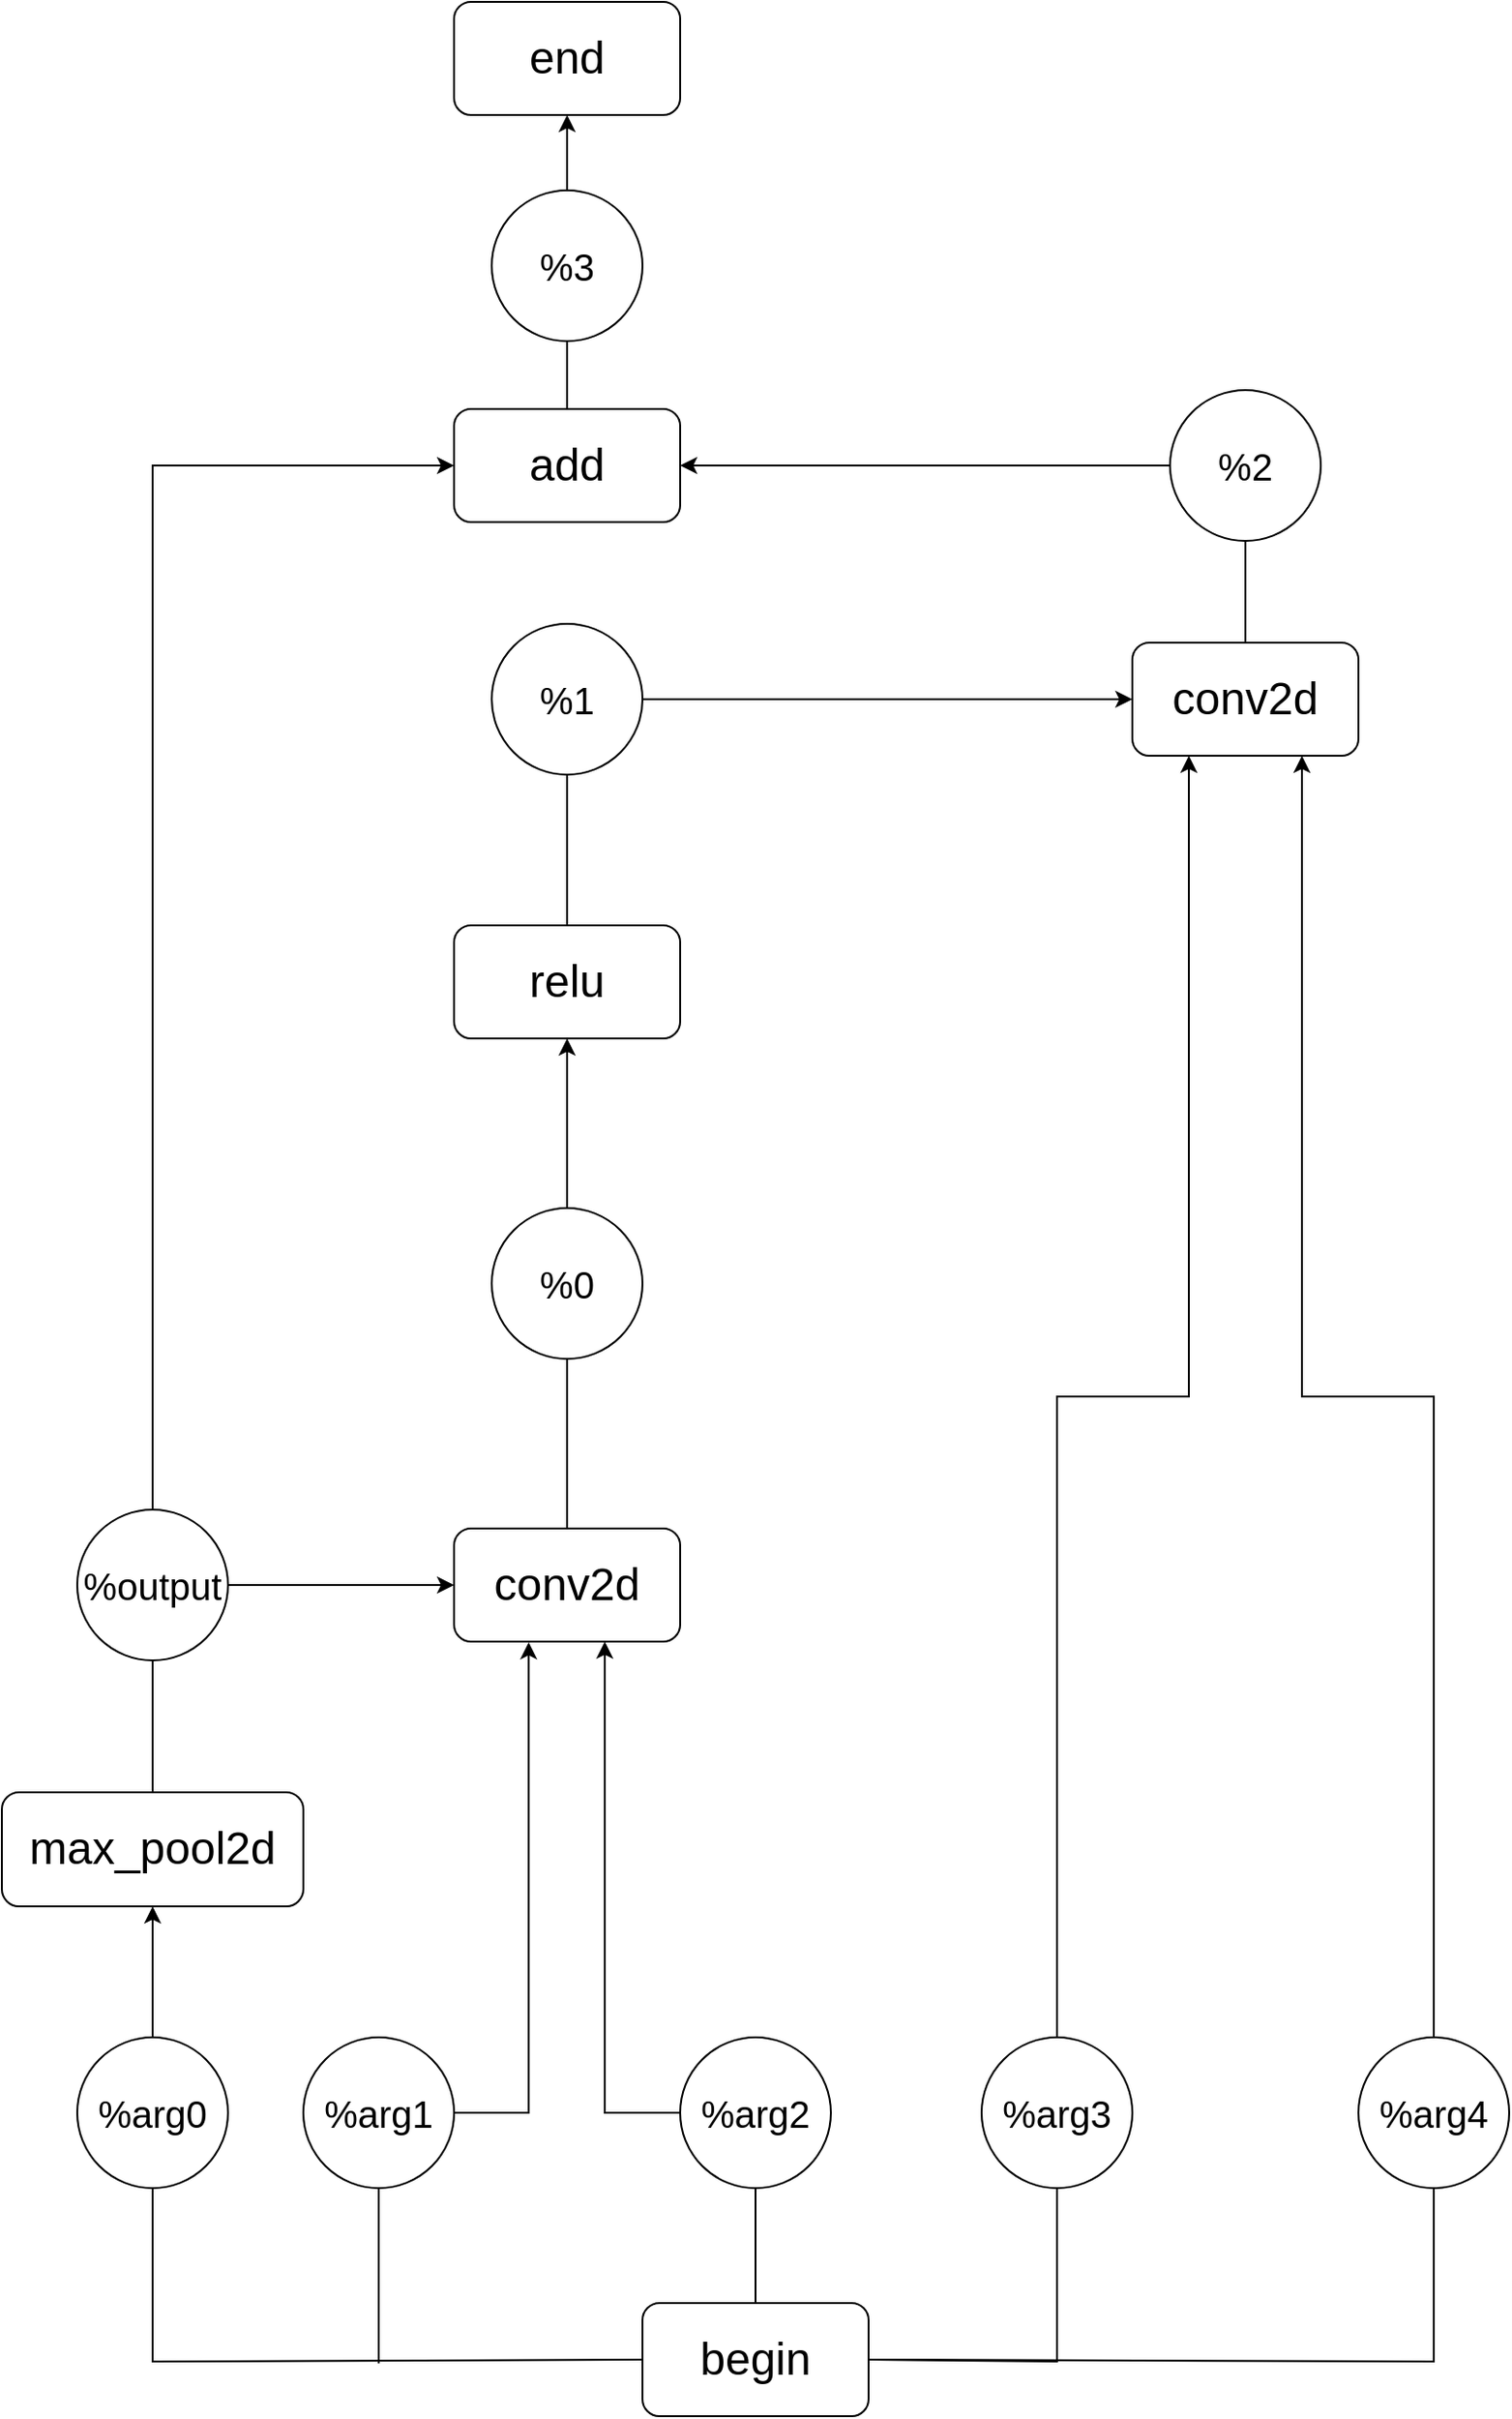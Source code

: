<mxfile version="14.6.13" type="device"><diagram id="4vxDr7a2lxPVbtiYyTQM" name="第 1 页"><mxGraphModel dx="1303" dy="828" grid="1" gridSize="10" guides="1" tooltips="1" connect="1" arrows="1" fold="1" page="1" pageScale="1" pageWidth="827" pageHeight="1169" math="0" shadow="0"><root><mxCell id="0"/><mxCell id="1" parent="0"/><mxCell id="gkkXkvTUN2O800aJlGGy-29" value="" style="edgeStyle=orthogonalEdgeStyle;rounded=0;orthogonalLoop=1;jettySize=auto;html=1;" edge="1" parent="1" source="5wIexTT4TIDYR6hPRsnL-16" target="5wIexTT4TIDYR6hPRsnL-32"><mxGeometry relative="1" as="geometry"/></mxCell><mxCell id="5wIexTT4TIDYR6hPRsnL-16" value="&lt;font style=&quot;font-size: 20px&quot;&gt;%arg0&lt;/font&gt;" style="ellipse;whiteSpace=wrap;html=1;aspect=fixed;direction=west;" parent="1" vertex="1"><mxGeometry x="40" y="1080" width="80" height="80" as="geometry"/></mxCell><mxCell id="5wIexTT4TIDYR6hPRsnL-32" value="&lt;span style=&quot;font-size: 24px&quot;&gt;max_pool2d&lt;/span&gt;" style="rounded=1;whiteSpace=wrap;html=1;" parent="1" vertex="1"><mxGeometry y="950" width="160" height="60.5" as="geometry"/></mxCell><mxCell id="gkkXkvTUN2O800aJlGGy-32" value="" style="edgeStyle=orthogonalEdgeStyle;rounded=0;orthogonalLoop=1;jettySize=auto;html=1;" edge="1" parent="1" source="Wimu9UXvPoV2IROFqhUI-4" target="gkkXkvTUN2O800aJlGGy-1"><mxGeometry relative="1" as="geometry"/></mxCell><mxCell id="gkkXkvTUN2O800aJlGGy-62" value="" style="edgeStyle=orthogonalEdgeStyle;rounded=0;orthogonalLoop=1;jettySize=auto;html=1;entryX=0;entryY=0.5;entryDx=0;entryDy=0;exitX=0.5;exitY=1;exitDx=0;exitDy=0;" edge="1" parent="1" source="Wimu9UXvPoV2IROFqhUI-4" target="gkkXkvTUN2O800aJlGGy-54"><mxGeometry relative="1" as="geometry"><mxPoint x="80" y="720" as="targetPoint"/></mxGeometry></mxCell><mxCell id="Wimu9UXvPoV2IROFqhUI-4" value="&lt;font style=&quot;font-size: 20px&quot;&gt;%output&lt;/font&gt;" style="ellipse;whiteSpace=wrap;html=1;aspect=fixed;direction=west;" parent="1" vertex="1"><mxGeometry x="40" y="800" width="80" height="80" as="geometry"/></mxCell><mxCell id="gkkXkvTUN2O800aJlGGy-1" value="&lt;span style=&quot;font-size: 24px&quot;&gt;conv2d&lt;/span&gt;" style="rounded=1;whiteSpace=wrap;html=1;" vertex="1" parent="1"><mxGeometry x="240" y="810" width="120" height="60" as="geometry"/></mxCell><mxCell id="gkkXkvTUN2O800aJlGGy-31" value="" style="edgeStyle=orthogonalEdgeStyle;rounded=0;orthogonalLoop=1;jettySize=auto;html=1;entryX=0.355;entryY=1.006;entryDx=0;entryDy=0;entryPerimeter=0;exitX=0;exitY=0.5;exitDx=0;exitDy=0;" edge="1" parent="1"><mxGeometry relative="1" as="geometry"><mxPoint x="237.0" y="1120" as="sourcePoint"/><mxPoint x="279.6" y="870.36" as="targetPoint"/><Array as="points"><mxPoint x="280" y="1120"/></Array></mxGeometry></mxCell><mxCell id="gkkXkvTUN2O800aJlGGy-3" value="&lt;font style=&quot;font-size: 20px&quot;&gt;%arg1&lt;/font&gt;" style="ellipse;whiteSpace=wrap;html=1;aspect=fixed;direction=west;" vertex="1" parent="1"><mxGeometry x="160" y="1080" width="80" height="80" as="geometry"/></mxCell><mxCell id="gkkXkvTUN2O800aJlGGy-28" value="" style="edgeStyle=orthogonalEdgeStyle;rounded=0;orthogonalLoop=1;jettySize=auto;html=1;exitX=1;exitY=0.5;exitDx=0;exitDy=0;" edge="1" parent="1"><mxGeometry relative="1" as="geometry"><mxPoint x="360.0" y="1120" as="sourcePoint"/><mxPoint x="320" y="870" as="targetPoint"/><Array as="points"><mxPoint x="320" y="1120"/></Array></mxGeometry></mxCell><mxCell id="gkkXkvTUN2O800aJlGGy-4" value="&lt;font style=&quot;font-size: 20px&quot;&gt;%arg2&lt;/font&gt;" style="ellipse;whiteSpace=wrap;html=1;aspect=fixed;direction=west;" vertex="1" parent="1"><mxGeometry x="360" y="1080" width="80" height="80" as="geometry"/></mxCell><mxCell id="gkkXkvTUN2O800aJlGGy-37" value="" style="edgeStyle=orthogonalEdgeStyle;rounded=0;orthogonalLoop=1;jettySize=auto;html=1;" edge="1" parent="1" source="gkkXkvTUN2O800aJlGGy-14" target="gkkXkvTUN2O800aJlGGy-36"><mxGeometry relative="1" as="geometry"/></mxCell><mxCell id="gkkXkvTUN2O800aJlGGy-14" value="&lt;font style=&quot;font-size: 20px&quot;&gt;%0&lt;br&gt;&lt;/font&gt;" style="ellipse;whiteSpace=wrap;html=1;aspect=fixed;direction=west;" vertex="1" parent="1"><mxGeometry x="260" y="640" width="80" height="80" as="geometry"/></mxCell><mxCell id="gkkXkvTUN2O800aJlGGy-36" value="&lt;span style=&quot;font-size: 24px&quot;&gt;relu&lt;/span&gt;" style="rounded=1;whiteSpace=wrap;html=1;" vertex="1" parent="1"><mxGeometry x="240" y="490" width="120" height="60" as="geometry"/></mxCell><mxCell id="gkkXkvTUN2O800aJlGGy-50" value="" style="edgeStyle=orthogonalEdgeStyle;rounded=0;orthogonalLoop=1;jettySize=auto;html=1;entryX=0;entryY=0.5;entryDx=0;entryDy=0;" edge="1" parent="1" source="gkkXkvTUN2O800aJlGGy-40" target="gkkXkvTUN2O800aJlGGy-42"><mxGeometry relative="1" as="geometry"><mxPoint x="420" y="370" as="targetPoint"/></mxGeometry></mxCell><mxCell id="gkkXkvTUN2O800aJlGGy-40" value="&lt;font style=&quot;font-size: 20px&quot;&gt;%1&lt;br&gt;&lt;/font&gt;" style="ellipse;whiteSpace=wrap;html=1;aspect=fixed;direction=west;" vertex="1" parent="1"><mxGeometry x="260" y="330" width="80" height="80" as="geometry"/></mxCell><mxCell id="gkkXkvTUN2O800aJlGGy-42" value="&lt;span style=&quot;font-size: 24px&quot;&gt;conv2d&lt;/span&gt;" style="rounded=1;whiteSpace=wrap;html=1;" vertex="1" parent="1"><mxGeometry x="600" y="340" width="120" height="60" as="geometry"/></mxCell><mxCell id="gkkXkvTUN2O800aJlGGy-46" value="" style="edgeStyle=orthogonalEdgeStyle;rounded=0;orthogonalLoop=1;jettySize=auto;html=1;exitX=0.5;exitY=1;exitDx=0;exitDy=0;entryX=0.25;entryY=1;entryDx=0;entryDy=0;" edge="1" parent="1" source="gkkXkvTUN2O800aJlGGy-43" target="gkkXkvTUN2O800aJlGGy-42"><mxGeometry relative="1" as="geometry"><mxPoint x="640" y="550" as="targetPoint"/></mxGeometry></mxCell><mxCell id="gkkXkvTUN2O800aJlGGy-43" value="&lt;font style=&quot;font-size: 20px&quot;&gt;%arg3&lt;/font&gt;" style="ellipse;whiteSpace=wrap;html=1;aspect=fixed;direction=west;" vertex="1" parent="1"><mxGeometry x="520" y="1080" width="80" height="80" as="geometry"/></mxCell><mxCell id="gkkXkvTUN2O800aJlGGy-48" value="" style="edgeStyle=orthogonalEdgeStyle;rounded=0;orthogonalLoop=1;jettySize=auto;html=1;exitX=0.5;exitY=1;exitDx=0;exitDy=0;entryX=0.75;entryY=1;entryDx=0;entryDy=0;" edge="1" parent="1" source="gkkXkvTUN2O800aJlGGy-44" target="gkkXkvTUN2O800aJlGGy-42"><mxGeometry relative="1" as="geometry"><mxPoint x="690" y="470" as="targetPoint"/><Array as="points"><mxPoint x="760" y="740"/><mxPoint x="690" y="740"/></Array></mxGeometry></mxCell><mxCell id="gkkXkvTUN2O800aJlGGy-44" value="&lt;font style=&quot;font-size: 20px&quot;&gt;%arg4&lt;/font&gt;" style="ellipse;whiteSpace=wrap;html=1;aspect=fixed;direction=west;" vertex="1" parent="1"><mxGeometry x="720" y="1080" width="80" height="80" as="geometry"/></mxCell><mxCell id="gkkXkvTUN2O800aJlGGy-58" value="" style="edgeStyle=orthogonalEdgeStyle;rounded=0;orthogonalLoop=1;jettySize=auto;html=1;entryX=1;entryY=0.5;entryDx=0;entryDy=0;" edge="1" parent="1" source="gkkXkvTUN2O800aJlGGy-53" target="gkkXkvTUN2O800aJlGGy-54"><mxGeometry relative="1" as="geometry"><mxPoint x="540" y="256" as="targetPoint"/></mxGeometry></mxCell><mxCell id="gkkXkvTUN2O800aJlGGy-53" value="&lt;font style=&quot;font-size: 20px&quot;&gt;%2&lt;br&gt;&lt;/font&gt;" style="ellipse;whiteSpace=wrap;html=1;aspect=fixed;direction=west;" vertex="1" parent="1"><mxGeometry x="620" y="206" width="80" height="80" as="geometry"/></mxCell><mxCell id="gkkXkvTUN2O800aJlGGy-54" value="&lt;span style=&quot;font-size: 24px&quot;&gt;add&lt;/span&gt;" style="rounded=1;whiteSpace=wrap;html=1;" vertex="1" parent="1"><mxGeometry x="240" y="216" width="120" height="60" as="geometry"/></mxCell><mxCell id="gkkXkvTUN2O800aJlGGy-69" value="" style="edgeStyle=orthogonalEdgeStyle;rounded=0;orthogonalLoop=1;jettySize=auto;html=1;" edge="1" parent="1" source="gkkXkvTUN2O800aJlGGy-63" target="gkkXkvTUN2O800aJlGGy-68"><mxGeometry relative="1" as="geometry"/></mxCell><mxCell id="gkkXkvTUN2O800aJlGGy-63" value="&lt;font style=&quot;font-size: 20px&quot;&gt;%3&lt;br&gt;&lt;/font&gt;" style="ellipse;whiteSpace=wrap;html=1;aspect=fixed;direction=west;" vertex="1" parent="1"><mxGeometry x="260" y="100" width="80" height="80" as="geometry"/></mxCell><mxCell id="gkkXkvTUN2O800aJlGGy-66" value="" style="endArrow=none;html=1;entryX=0.5;entryY=0;entryDx=0;entryDy=0;exitX=0.5;exitY=0;exitDx=0;exitDy=0;" edge="1" parent="1" source="5wIexTT4TIDYR6hPRsnL-32" target="Wimu9UXvPoV2IROFqhUI-4"><mxGeometry width="50" height="50" relative="1" as="geometry"><mxPoint x="110" y="930" as="sourcePoint"/><mxPoint x="160" y="880" as="targetPoint"/></mxGeometry></mxCell><mxCell id="gkkXkvTUN2O800aJlGGy-68" value="&lt;span style=&quot;font-size: 24px&quot;&gt;end&lt;/span&gt;" style="rounded=1;whiteSpace=wrap;html=1;" vertex="1" parent="1"><mxGeometry x="240" width="120" height="60" as="geometry"/></mxCell><mxCell id="gkkXkvTUN2O800aJlGGy-70" value="&lt;span style=&quot;font-size: 24px&quot;&gt;begin&lt;/span&gt;" style="rounded=1;whiteSpace=wrap;html=1;" vertex="1" parent="1"><mxGeometry x="340" y="1221" width="120" height="60" as="geometry"/></mxCell><mxCell id="gkkXkvTUN2O800aJlGGy-77" value="" style="endArrow=none;html=1;exitX=0;exitY=0.5;exitDx=0;exitDy=0;rounded=0;" edge="1" parent="1" source="gkkXkvTUN2O800aJlGGy-70"><mxGeometry width="50" height="50" relative="1" as="geometry"><mxPoint x="20" y="1223" as="sourcePoint"/><mxPoint x="80" y="1160" as="targetPoint"/><Array as="points"><mxPoint x="80" y="1252"/></Array></mxGeometry></mxCell><mxCell id="gkkXkvTUN2O800aJlGGy-78" value="" style="endArrow=none;html=1;entryX=0.5;entryY=0;entryDx=0;entryDy=0;" edge="1" parent="1" target="gkkXkvTUN2O800aJlGGy-3"><mxGeometry width="50" height="50" relative="1" as="geometry"><mxPoint x="200" y="1253" as="sourcePoint"/><mxPoint x="200" y="1200" as="targetPoint"/></mxGeometry></mxCell><mxCell id="gkkXkvTUN2O800aJlGGy-79" value="" style="endArrow=none;html=1;exitX=0.5;exitY=0;exitDx=0;exitDy=0;" edge="1" parent="1" source="gkkXkvTUN2O800aJlGGy-70"><mxGeometry width="50" height="50" relative="1" as="geometry"><mxPoint x="370" y="1163" as="sourcePoint"/><mxPoint x="400" y="1160" as="targetPoint"/></mxGeometry></mxCell><mxCell id="gkkXkvTUN2O800aJlGGy-81" value="" style="endArrow=none;html=1;exitX=1;exitY=0.5;exitDx=0;exitDy=0;rounded=0;" edge="1" parent="1" source="gkkXkvTUN2O800aJlGGy-70"><mxGeometry width="50" height="50" relative="1" as="geometry"><mxPoint x="530" y="1283" as="sourcePoint"/><mxPoint x="560" y="1160" as="targetPoint"/><Array as="points"><mxPoint x="560" y="1252"/></Array></mxGeometry></mxCell><mxCell id="gkkXkvTUN2O800aJlGGy-82" value="" style="endArrow=none;html=1;exitX=1;exitY=0.5;exitDx=0;exitDy=0;entryX=0.5;entryY=0;entryDx=0;entryDy=0;rounded=0;" edge="1" parent="1" source="gkkXkvTUN2O800aJlGGy-70" target="gkkXkvTUN2O800aJlGGy-44"><mxGeometry width="50" height="50" relative="1" as="geometry"><mxPoint x="680" y="1263" as="sourcePoint"/><mxPoint x="760" y="1093" as="targetPoint"/><Array as="points"><mxPoint x="760" y="1252"/></Array></mxGeometry></mxCell><mxCell id="gkkXkvTUN2O800aJlGGy-83" value="" style="endArrow=none;html=1;entryX=0.5;entryY=0;entryDx=0;entryDy=0;exitX=0.5;exitY=0;exitDx=0;exitDy=0;" edge="1" parent="1" source="gkkXkvTUN2O800aJlGGy-1" target="gkkXkvTUN2O800aJlGGy-14"><mxGeometry width="50" height="50" relative="1" as="geometry"><mxPoint x="330" y="810" as="sourcePoint"/><mxPoint x="380" y="760" as="targetPoint"/></mxGeometry></mxCell><mxCell id="gkkXkvTUN2O800aJlGGy-84" value="" style="endArrow=none;html=1;entryX=0.5;entryY=0;entryDx=0;entryDy=0;exitX=0.5;exitY=0;exitDx=0;exitDy=0;" edge="1" parent="1" source="gkkXkvTUN2O800aJlGGy-36" target="gkkXkvTUN2O800aJlGGy-40"><mxGeometry width="50" height="50" relative="1" as="geometry"><mxPoint x="300" y="480" as="sourcePoint"/><mxPoint x="350" y="430" as="targetPoint"/></mxGeometry></mxCell><mxCell id="gkkXkvTUN2O800aJlGGy-85" value="" style="endArrow=none;html=1;entryX=0.5;entryY=0;entryDx=0;entryDy=0;exitX=0.5;exitY=0;exitDx=0;exitDy=0;" edge="1" parent="1" source="gkkXkvTUN2O800aJlGGy-42" target="gkkXkvTUN2O800aJlGGy-53"><mxGeometry width="50" height="50" relative="1" as="geometry"><mxPoint x="690" y="340" as="sourcePoint"/><mxPoint x="740" y="290" as="targetPoint"/></mxGeometry></mxCell><mxCell id="gkkXkvTUN2O800aJlGGy-86" value="" style="endArrow=none;html=1;entryX=0.5;entryY=0;entryDx=0;entryDy=0;" edge="1" parent="1" source="gkkXkvTUN2O800aJlGGy-54" target="gkkXkvTUN2O800aJlGGy-63"><mxGeometry width="50" height="50" relative="1" as="geometry"><mxPoint x="360" y="210" as="sourcePoint"/><mxPoint x="410" y="160" as="targetPoint"/></mxGeometry></mxCell></root></mxGraphModel></diagram></mxfile>